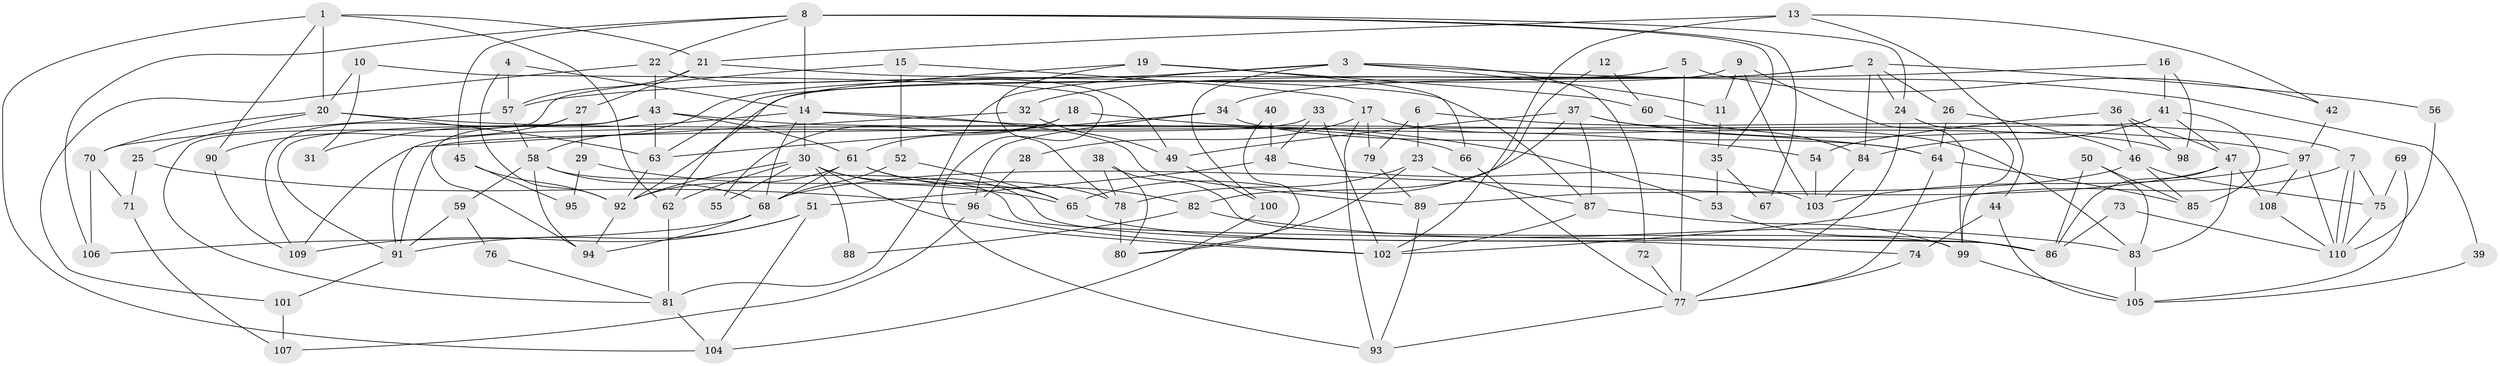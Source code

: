 // Generated by graph-tools (version 1.1) at 2025/36/03/09/25 02:36:19]
// undirected, 110 vertices, 220 edges
graph export_dot {
graph [start="1"]
  node [color=gray90,style=filled];
  1;
  2;
  3;
  4;
  5;
  6;
  7;
  8;
  9;
  10;
  11;
  12;
  13;
  14;
  15;
  16;
  17;
  18;
  19;
  20;
  21;
  22;
  23;
  24;
  25;
  26;
  27;
  28;
  29;
  30;
  31;
  32;
  33;
  34;
  35;
  36;
  37;
  38;
  39;
  40;
  41;
  42;
  43;
  44;
  45;
  46;
  47;
  48;
  49;
  50;
  51;
  52;
  53;
  54;
  55;
  56;
  57;
  58;
  59;
  60;
  61;
  62;
  63;
  64;
  65;
  66;
  67;
  68;
  69;
  70;
  71;
  72;
  73;
  74;
  75;
  76;
  77;
  78;
  79;
  80;
  81;
  82;
  83;
  84;
  85;
  86;
  87;
  88;
  89;
  90;
  91;
  92;
  93;
  94;
  95;
  96;
  97;
  98;
  99;
  100;
  101;
  102;
  103;
  104;
  105;
  106;
  107;
  108;
  109;
  110;
  1 -- 62;
  1 -- 20;
  1 -- 21;
  1 -- 90;
  1 -- 104;
  2 -- 84;
  2 -- 26;
  2 -- 24;
  2 -- 32;
  2 -- 34;
  2 -- 56;
  3 -- 100;
  3 -- 58;
  3 -- 11;
  3 -- 39;
  3 -- 72;
  3 -- 81;
  4 -- 14;
  4 -- 92;
  4 -- 57;
  5 -- 63;
  5 -- 77;
  5 -- 42;
  6 -- 7;
  6 -- 23;
  6 -- 79;
  7 -- 75;
  7 -- 110;
  7 -- 110;
  7 -- 102;
  8 -- 24;
  8 -- 35;
  8 -- 14;
  8 -- 22;
  8 -- 45;
  8 -- 67;
  8 -- 106;
  9 -- 99;
  9 -- 92;
  9 -- 11;
  9 -- 103;
  10 -- 20;
  10 -- 93;
  10 -- 31;
  11 -- 35;
  12 -- 60;
  12 -- 82;
  13 -- 21;
  13 -- 42;
  13 -- 44;
  13 -- 102;
  14 -- 30;
  14 -- 31;
  14 -- 53;
  14 -- 68;
  14 -- 89;
  15 -- 52;
  15 -- 17;
  15 -- 81;
  16 -- 57;
  16 -- 41;
  16 -- 98;
  17 -- 83;
  17 -- 79;
  17 -- 28;
  17 -- 93;
  18 -- 61;
  18 -- 54;
  18 -- 55;
  19 -- 78;
  19 -- 66;
  19 -- 60;
  19 -- 62;
  20 -- 63;
  20 -- 70;
  20 -- 25;
  20 -- 64;
  21 -- 87;
  21 -- 27;
  21 -- 57;
  22 -- 43;
  22 -- 49;
  22 -- 101;
  23 -- 87;
  23 -- 78;
  23 -- 80;
  24 -- 99;
  24 -- 77;
  25 -- 96;
  25 -- 71;
  26 -- 64;
  26 -- 46;
  27 -- 109;
  27 -- 29;
  27 -- 90;
  28 -- 96;
  29 -- 65;
  29 -- 95;
  30 -- 102;
  30 -- 62;
  30 -- 55;
  30 -- 78;
  30 -- 86;
  30 -- 88;
  30 -- 92;
  32 -- 91;
  32 -- 49;
  33 -- 102;
  33 -- 109;
  33 -- 48;
  34 -- 96;
  34 -- 63;
  34 -- 64;
  35 -- 53;
  35 -- 67;
  36 -- 47;
  36 -- 98;
  36 -- 46;
  36 -- 54;
  37 -- 49;
  37 -- 97;
  37 -- 65;
  37 -- 87;
  37 -- 98;
  38 -- 99;
  38 -- 78;
  38 -- 80;
  39 -- 105;
  40 -- 48;
  40 -- 80;
  41 -- 47;
  41 -- 85;
  41 -- 84;
  41 -- 91;
  42 -- 97;
  43 -- 61;
  43 -- 63;
  43 -- 66;
  43 -- 91;
  43 -- 94;
  44 -- 74;
  44 -- 105;
  45 -- 92;
  45 -- 95;
  46 -- 89;
  46 -- 75;
  46 -- 85;
  47 -- 68;
  47 -- 86;
  47 -- 83;
  47 -- 108;
  48 -- 51;
  48 -- 103;
  49 -- 100;
  50 -- 86;
  50 -- 85;
  50 -- 83;
  51 -- 91;
  51 -- 104;
  51 -- 109;
  52 -- 65;
  52 -- 68;
  53 -- 86;
  54 -- 103;
  56 -- 110;
  57 -- 58;
  57 -- 70;
  58 -- 68;
  58 -- 59;
  58 -- 86;
  58 -- 94;
  59 -- 91;
  59 -- 76;
  60 -- 84;
  61 -- 68;
  61 -- 92;
  61 -- 65;
  61 -- 82;
  62 -- 81;
  63 -- 92;
  64 -- 77;
  64 -- 85;
  65 -- 74;
  66 -- 77;
  68 -- 94;
  68 -- 106;
  69 -- 105;
  69 -- 75;
  70 -- 106;
  70 -- 71;
  71 -- 107;
  72 -- 77;
  73 -- 110;
  73 -- 86;
  74 -- 77;
  75 -- 110;
  76 -- 81;
  77 -- 93;
  78 -- 80;
  79 -- 89;
  81 -- 104;
  82 -- 83;
  82 -- 88;
  83 -- 105;
  84 -- 103;
  87 -- 102;
  87 -- 99;
  89 -- 93;
  90 -- 109;
  91 -- 101;
  92 -- 94;
  96 -- 102;
  96 -- 107;
  97 -- 103;
  97 -- 108;
  97 -- 110;
  99 -- 105;
  100 -- 104;
  101 -- 107;
  108 -- 110;
}
